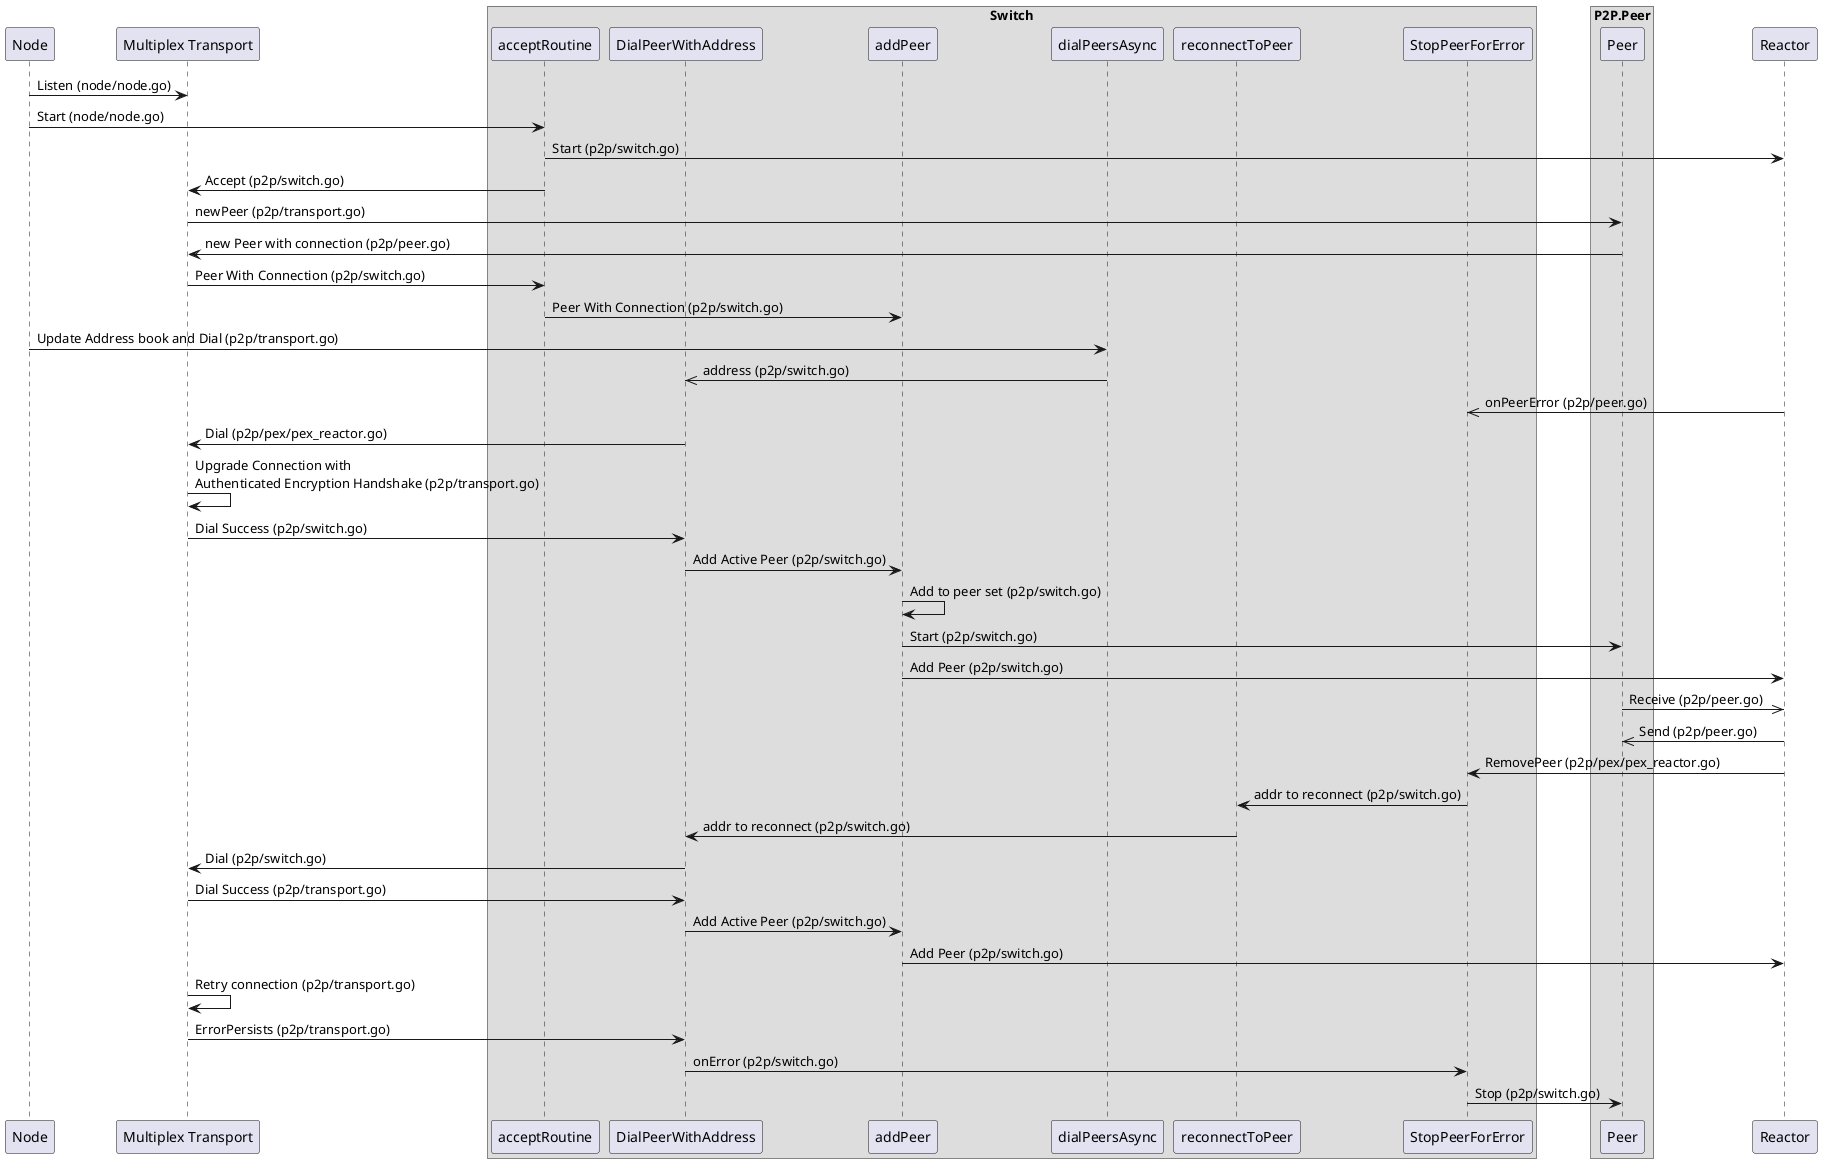 @startuml

participant "Node" as N
participant "Multiplex Transport" as MT

box "Switch"
participant "acceptRoutine" as AR
participant "DialPeerWithAddress" as DPWA
participant "addPeer" as AP
participant "dialPeersAsync" as DPA
participant "reconnectToPeer" as RTP
participant "StopPeerForError" as SPFE
end box

box "P2P.Peer"
participant "Peer" as PR
end box

participant "Reactor" as RC

N -> MT: Listen (node/node.go)
N -> AR: Start (node/node.go)
AR -> RC : Start (p2p/switch.go)
AR -> MT: Accept (p2p/switch.go)
MT -> PR: newPeer (p2p/transport.go)
PR -> MT: new Peer with connection (p2p/peer.go)
MT -> AR: Peer With Connection (p2p/switch.go)
AR -> AP: Peer With Connection (p2p/switch.go)

N -> DPA: Update Address book and Dial (p2p/transport.go)

DPA ->> DPWA: address (p2p/switch.go)

RC ->> SPFE: onPeerError (p2p/peer.go)

DPWA -> MT : Dial (p2p/pex/pex_reactor.go)
MT -> MT : Upgrade Connection with\nAuthenticated Encryption Handshake (p2p/transport.go)
MT -> DPWA: Dial Success (p2p/switch.go)
DPWA -> AP: Add Active Peer (p2p/switch.go)


AP -> AP: Add to peer set (p2p/switch.go)
AP -> PR: Start (p2p/switch.go)
AP -> RC: Add Peer (p2p/switch.go)

PR ->> RC: Receive (p2p/peer.go)
RC ->> PR: Send (p2p/peer.go)


RC -> SPFE  : RemovePeer (p2p/pex/pex_reactor.go)
SPFE -> RTP  : addr to reconnect (p2p/switch.go)
RTP -> DPWA : addr to reconnect (p2p/switch.go)

DPWA -> MT: Dial (p2p/switch.go)
MT -> DPWA: Dial Success (p2p/transport.go)
DPWA -> AP: Add Active Peer (p2p/switch.go)

AP -> RC: Add Peer (p2p/switch.go)

MT -> MT: Retry connection (p2p/transport.go)


MT -> DPWA: ErrorPersists (p2p/transport.go)
DPWA -> SPFE: onError (p2p/switch.go)

SPFE -> PR: Stop (p2p/switch.go)



@endtuml